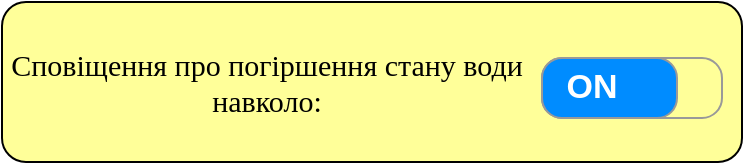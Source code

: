 <mxfile version="21.8.2" type="device">
  <diagram name="Страница — 1" id="z-eLzPuMozAPU7ToVV5o">
    <mxGraphModel dx="1434" dy="790" grid="1" gridSize="10" guides="1" tooltips="1" connect="1" arrows="1" fold="1" page="1" pageScale="1" pageWidth="827" pageHeight="1169" math="0" shadow="0">
      <root>
        <mxCell id="0" />
        <mxCell id="1" parent="0" />
        <mxCell id="ffPJfeWBExSGsFBKZ4g--6" value="" style="rounded=1;whiteSpace=wrap;html=1;fillColor=#FFFF99;" vertex="1" parent="1">
          <mxGeometry x="270" y="200" width="370" height="80" as="geometry" />
        </mxCell>
        <mxCell id="ffPJfeWBExSGsFBKZ4g--7" value="&lt;font face=&quot;Tahoma&quot;&gt;&lt;span style=&quot;font-size: 15px;&quot;&gt;Сповіщення про погіршення стану води навколо:&lt;/span&gt;&lt;/font&gt;" style="text;html=1;strokeColor=none;fillColor=none;align=center;verticalAlign=middle;whiteSpace=wrap;rounded=0;" vertex="1" parent="1">
          <mxGeometry x="270" y="225" width="265" height="30" as="geometry" />
        </mxCell>
        <mxCell id="ffPJfeWBExSGsFBKZ4g--8" value="ON" style="strokeWidth=1;shadow=0;dashed=0;align=center;html=1;shape=mxgraph.mockup.buttons.onOffButton;gradientColor=none;strokeColor=#999999;buttonState=on;fillColor2=#008cff;fontColor=#ffffff;fontSize=17;mainText=;spacingRight=40;fontStyle=1;whiteSpace=wrap;fillColor=none;" vertex="1" parent="1">
          <mxGeometry x="540" y="228" width="90" height="30" as="geometry" />
        </mxCell>
      </root>
    </mxGraphModel>
  </diagram>
</mxfile>
